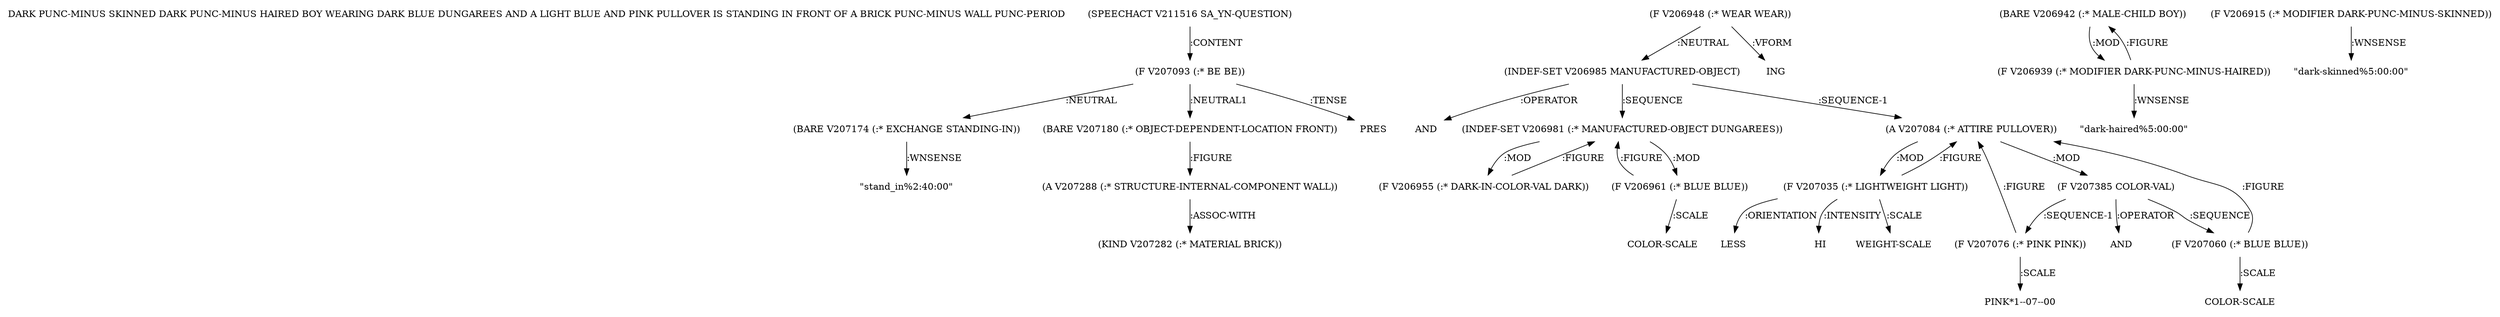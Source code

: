digraph Terms {
  node [shape=none]
  "DARK PUNC-MINUS SKINNED DARK PUNC-MINUS HAIRED BOY WEARING DARK BLUE DUNGAREES AND A LIGHT BLUE AND PINK PULLOVER IS STANDING IN FRONT OF A BRICK PUNC-MINUS WALL PUNC-PERIOD"
  "V211516" [label="(SPEECHACT V211516 SA_YN-QUESTION)"]
  "V211516" -> "V207093" [label=":CONTENT"]
  "V207093" [label="(F V207093 (:* BE BE))"]
  "V207093" -> "V207174" [label=":NEUTRAL"]
  "V207093" -> "V207180" [label=":NEUTRAL1"]
  "V207093" -> "NT218203" [label=":TENSE"]
  "NT218203" [label="PRES"]
  "V207174" [label="(BARE V207174 (:* EXCHANGE STANDING-IN))"]
  "V207174" -> "NT218204" [label=":WNSENSE"]
  "NT218204" [label="\"stand_in%2:40:00\""]
  "V207180" [label="(BARE V207180 (:* OBJECT-DEPENDENT-LOCATION FRONT))"]
  "V207180" -> "V207288" [label=":FIGURE"]
  "V207288" [label="(A V207288 (:* STRUCTURE-INTERNAL-COMPONENT WALL))"]
  "V207288" -> "V207282" [label=":ASSOC-WITH"]
  "V207282" [label="(KIND V207282 (:* MATERIAL BRICK))"]
  "V206948" [label="(F V206948 (:* WEAR WEAR))"]
  "V206948" -> "V206985" [label=":NEUTRAL"]
  "V206948" -> "NT218205" [label=":VFORM"]
  "NT218205" [label="ING"]
  "V206985" [label="(INDEF-SET V206985 MANUFACTURED-OBJECT)"]
  "V206985" -> "NT218206" [label=":OPERATOR"]
  "NT218206" [label="AND"]
  "V206985" -> "V206981" [label=":SEQUENCE"]
  "V206985" -> "V207084" [label=":SEQUENCE-1"]
  "V206981" [label="(INDEF-SET V206981 (:* MANUFACTURED-OBJECT DUNGAREES))"]
  "V206981" -> "V206955" [label=":MOD"]
  "V206981" -> "V206961" [label=":MOD"]
  "V206955" [label="(F V206955 (:* DARK-IN-COLOR-VAL DARK))"]
  "V206955" -> "V206981" [label=":FIGURE"]
  "V206961" [label="(F V206961 (:* BLUE BLUE))"]
  "V206961" -> "V206981" [label=":FIGURE"]
  "V206961" -> "NT218207" [label=":SCALE"]
  "NT218207" [label="COLOR-SCALE"]
  "V207084" [label="(A V207084 (:* ATTIRE PULLOVER))"]
  "V207084" -> "V207035" [label=":MOD"]
  "V207084" -> "V207385" [label=":MOD"]
  "V207035" [label="(F V207035 (:* LIGHTWEIGHT LIGHT))"]
  "V207035" -> "NT218208" [label=":ORIENTATION"]
  "NT218208" [label="LESS"]
  "V207035" -> "NT218209" [label=":INTENSITY"]
  "NT218209" [label="HI"]
  "V207035" -> "V207084" [label=":FIGURE"]
  "V207035" -> "NT218210" [label=":SCALE"]
  "NT218210" [label="WEIGHT-SCALE"]
  "V207385" [label="(F V207385 COLOR-VAL)"]
  "V207385" -> "V207060" [label=":SEQUENCE"]
  "V207385" -> "V207076" [label=":SEQUENCE-1"]
  "V207385" -> "NT218211" [label=":OPERATOR"]
  "NT218211" [label="AND"]
  "V207060" [label="(F V207060 (:* BLUE BLUE))"]
  "V207060" -> "V207084" [label=":FIGURE"]
  "V207060" -> "NT218212" [label=":SCALE"]
  "NT218212" [label="COLOR-SCALE"]
  "V207076" [label="(F V207076 (:* PINK PINK))"]
  "V207076" -> "V207084" [label=":FIGURE"]
  "V207076" -> "NT218213" [label=":SCALE"]
  "NT218213" [label="PINK*1--07--00"]
  "V206942" [label="(BARE V206942 (:* MALE-CHILD BOY))"]
  "V206942" -> "V206939" [label=":MOD"]
  "V206939" [label="(F V206939 (:* MODIFIER DARK-PUNC-MINUS-HAIRED))"]
  "V206939" -> "V206942" [label=":FIGURE"]
  "V206939" -> "NT218214" [label=":WNSENSE"]
  "NT218214" [label="\"dark-haired%5:00:00\""]
  "V206915" [label="(F V206915 (:* MODIFIER DARK-PUNC-MINUS-SKINNED))"]
  "V206915" -> "NT218215" [label=":WNSENSE"]
  "NT218215" [label="\"dark-skinned%5:00:00\""]
}

